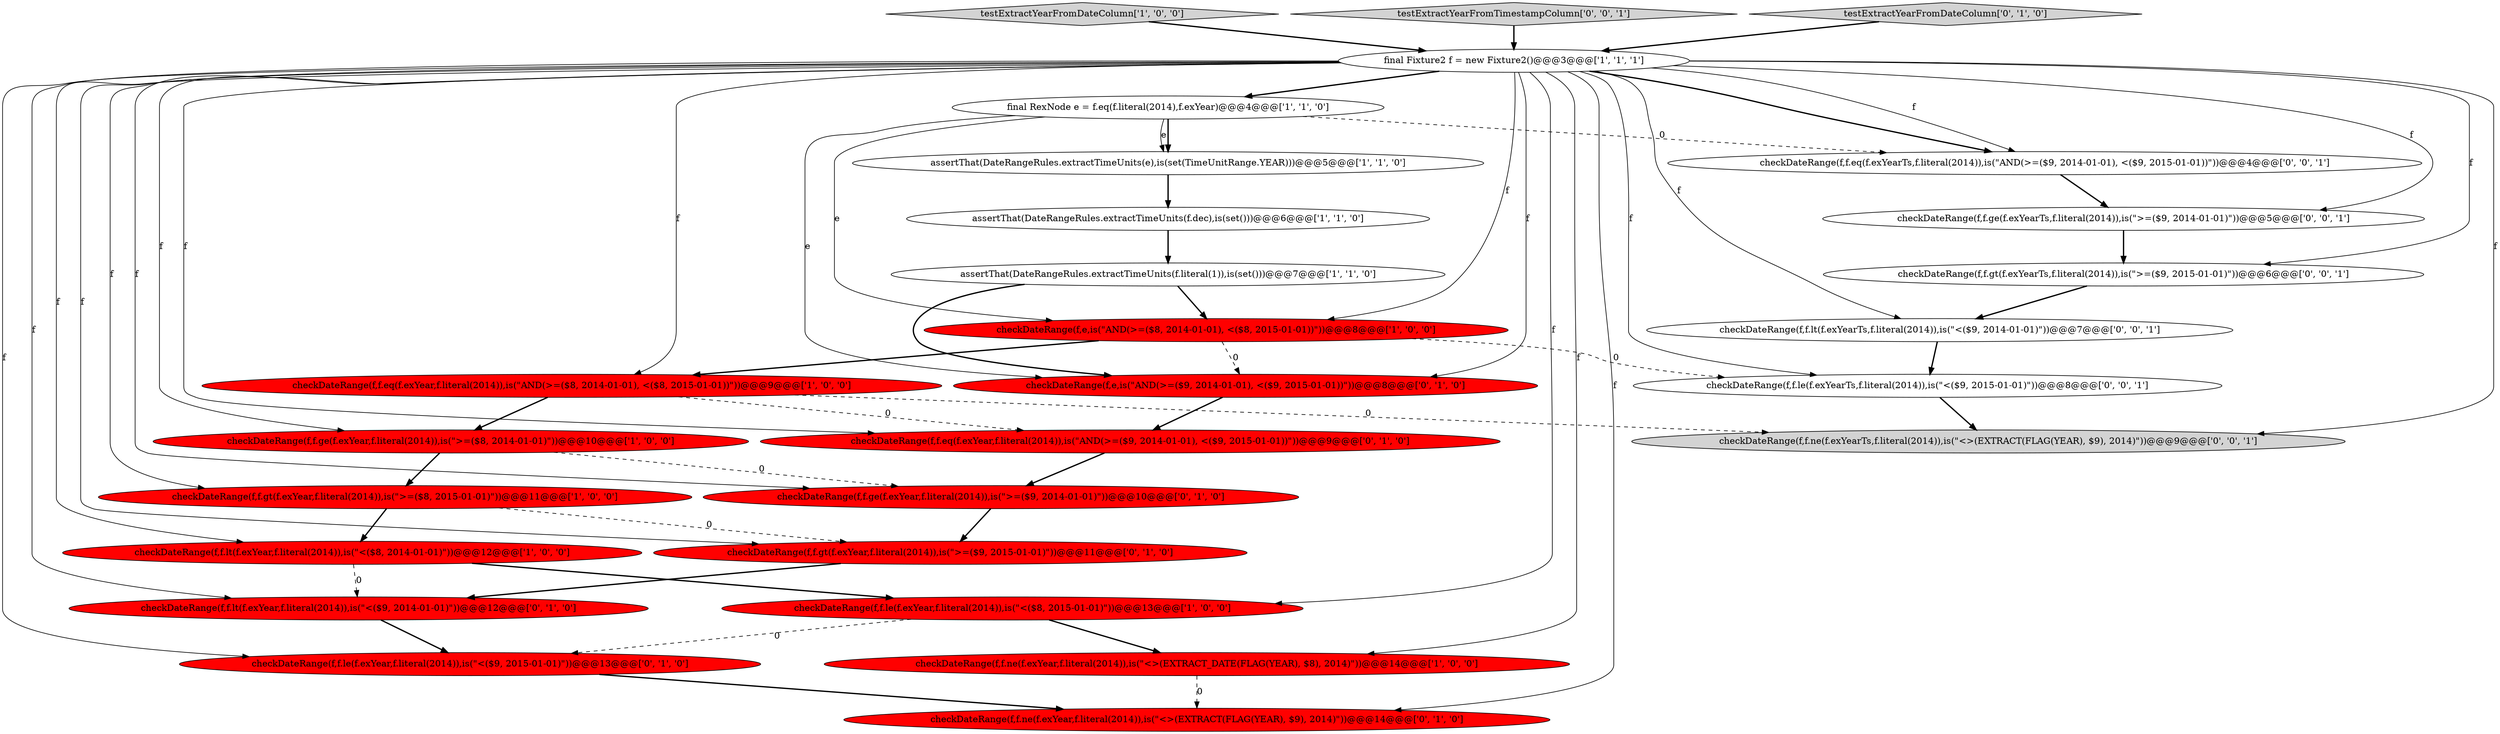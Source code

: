 digraph {
14 [style = filled, label = "checkDateRange(f,f.ge(f.exYear,f.literal(2014)),is(\">=($9, 2014-01-01)\"))@@@10@@@['0', '1', '0']", fillcolor = red, shape = ellipse image = "AAA1AAABBB2BBB"];
12 [style = filled, label = "checkDateRange(f,e,is(\"AND(>=($8, 2014-01-01), <($8, 2015-01-01))\"))@@@8@@@['1', '0', '0']", fillcolor = red, shape = ellipse image = "AAA1AAABBB1BBB"];
3 [style = filled, label = "checkDateRange(f,f.ge(f.exYear,f.literal(2014)),is(\">=($8, 2014-01-01)\"))@@@10@@@['1', '0', '0']", fillcolor = red, shape = ellipse image = "AAA1AAABBB1BBB"];
22 [style = filled, label = "checkDateRange(f,f.gt(f.exYearTs,f.literal(2014)),is(\">=($9, 2015-01-01)\"))@@@6@@@['0', '0', '1']", fillcolor = white, shape = ellipse image = "AAA0AAABBB3BBB"];
15 [style = filled, label = "checkDateRange(f,f.le(f.exYear,f.literal(2014)),is(\"<($9, 2015-01-01)\"))@@@13@@@['0', '1', '0']", fillcolor = red, shape = ellipse image = "AAA1AAABBB2BBB"];
1 [style = filled, label = "checkDateRange(f,f.eq(f.exYear,f.literal(2014)),is(\"AND(>=($8, 2014-01-01), <($8, 2015-01-01))\"))@@@9@@@['1', '0', '0']", fillcolor = red, shape = ellipse image = "AAA1AAABBB1BBB"];
7 [style = filled, label = "testExtractYearFromDateColumn['1', '0', '0']", fillcolor = lightgray, shape = diamond image = "AAA0AAABBB1BBB"];
8 [style = filled, label = "final Fixture2 f = new Fixture2()@@@3@@@['1', '1', '1']", fillcolor = white, shape = ellipse image = "AAA0AAABBB1BBB"];
27 [style = filled, label = "checkDateRange(f,f.eq(f.exYearTs,f.literal(2014)),is(\"AND(>=($9, 2014-01-01), <($9, 2015-01-01))\"))@@@4@@@['0', '0', '1']", fillcolor = white, shape = ellipse image = "AAA0AAABBB3BBB"];
17 [style = filled, label = "checkDateRange(f,f.gt(f.exYear,f.literal(2014)),is(\">=($9, 2015-01-01)\"))@@@11@@@['0', '1', '0']", fillcolor = red, shape = ellipse image = "AAA1AAABBB2BBB"];
25 [style = filled, label = "testExtractYearFromTimestampColumn['0', '0', '1']", fillcolor = lightgray, shape = diamond image = "AAA0AAABBB3BBB"];
16 [style = filled, label = "checkDateRange(f,f.ne(f.exYear,f.literal(2014)),is(\"<>(EXTRACT(FLAG(YEAR), $9), 2014)\"))@@@14@@@['0', '1', '0']", fillcolor = red, shape = ellipse image = "AAA1AAABBB2BBB"];
19 [style = filled, label = "checkDateRange(f,f.lt(f.exYear,f.literal(2014)),is(\"<($9, 2014-01-01)\"))@@@12@@@['0', '1', '0']", fillcolor = red, shape = ellipse image = "AAA1AAABBB2BBB"];
5 [style = filled, label = "assertThat(DateRangeRules.extractTimeUnits(f.literal(1)),is(set()))@@@7@@@['1', '1', '0']", fillcolor = white, shape = ellipse image = "AAA0AAABBB1BBB"];
21 [style = filled, label = "checkDateRange(f,f.ge(f.exYearTs,f.literal(2014)),is(\">=($9, 2014-01-01)\"))@@@5@@@['0', '0', '1']", fillcolor = white, shape = ellipse image = "AAA0AAABBB3BBB"];
4 [style = filled, label = "assertThat(DateRangeRules.extractTimeUnits(e),is(set(TimeUnitRange.YEAR)))@@@5@@@['1', '1', '0']", fillcolor = white, shape = ellipse image = "AAA0AAABBB1BBB"];
10 [style = filled, label = "checkDateRange(f,f.ne(f.exYear,f.literal(2014)),is(\"<>(EXTRACT_DATE(FLAG(YEAR), $8), 2014)\"))@@@14@@@['1', '0', '0']", fillcolor = red, shape = ellipse image = "AAA1AAABBB1BBB"];
2 [style = filled, label = "checkDateRange(f,f.gt(f.exYear,f.literal(2014)),is(\">=($8, 2015-01-01)\"))@@@11@@@['1', '0', '0']", fillcolor = red, shape = ellipse image = "AAA1AAABBB1BBB"];
6 [style = filled, label = "checkDateRange(f,f.lt(f.exYear,f.literal(2014)),is(\"<($8, 2014-01-01)\"))@@@12@@@['1', '0', '0']", fillcolor = red, shape = ellipse image = "AAA1AAABBB1BBB"];
26 [style = filled, label = "checkDateRange(f,f.ne(f.exYearTs,f.literal(2014)),is(\"<>(EXTRACT(FLAG(YEAR), $9), 2014)\"))@@@9@@@['0', '0', '1']", fillcolor = lightgray, shape = ellipse image = "AAA0AAABBB3BBB"];
13 [style = filled, label = "testExtractYearFromDateColumn['0', '1', '0']", fillcolor = lightgray, shape = diamond image = "AAA0AAABBB2BBB"];
23 [style = filled, label = "checkDateRange(f,f.lt(f.exYearTs,f.literal(2014)),is(\"<($9, 2014-01-01)\"))@@@7@@@['0', '0', '1']", fillcolor = white, shape = ellipse image = "AAA0AAABBB3BBB"];
18 [style = filled, label = "checkDateRange(f,e,is(\"AND(>=($9, 2014-01-01), <($9, 2015-01-01))\"))@@@8@@@['0', '1', '0']", fillcolor = red, shape = ellipse image = "AAA1AAABBB2BBB"];
24 [style = filled, label = "checkDateRange(f,f.le(f.exYearTs,f.literal(2014)),is(\"<($9, 2015-01-01)\"))@@@8@@@['0', '0', '1']", fillcolor = white, shape = ellipse image = "AAA0AAABBB3BBB"];
11 [style = filled, label = "assertThat(DateRangeRules.extractTimeUnits(f.dec),is(set()))@@@6@@@['1', '1', '0']", fillcolor = white, shape = ellipse image = "AAA0AAABBB1BBB"];
0 [style = filled, label = "final RexNode e = f.eq(f.literal(2014),f.exYear)@@@4@@@['1', '1', '0']", fillcolor = white, shape = ellipse image = "AAA0AAABBB1BBB"];
9 [style = filled, label = "checkDateRange(f,f.le(f.exYear,f.literal(2014)),is(\"<($8, 2015-01-01)\"))@@@13@@@['1', '0', '0']", fillcolor = red, shape = ellipse image = "AAA1AAABBB1BBB"];
20 [style = filled, label = "checkDateRange(f,f.eq(f.exYear,f.literal(2014)),is(\"AND(>=($9, 2014-01-01), <($9, 2015-01-01))\"))@@@9@@@['0', '1', '0']", fillcolor = red, shape = ellipse image = "AAA1AAABBB2BBB"];
0->18 [style = solid, label="e"];
8->2 [style = solid, label="f"];
8->14 [style = solid, label="f"];
0->4 [style = solid, label="e"];
8->20 [style = solid, label="f"];
1->26 [style = dashed, label="0"];
2->6 [style = bold, label=""];
8->23 [style = solid, label="f"];
8->6 [style = solid, label="f"];
1->3 [style = bold, label=""];
14->17 [style = bold, label=""];
20->14 [style = bold, label=""];
8->16 [style = solid, label="f"];
5->18 [style = bold, label=""];
0->27 [style = dashed, label="0"];
8->21 [style = solid, label="f"];
9->10 [style = bold, label=""];
7->8 [style = bold, label=""];
12->1 [style = bold, label=""];
15->16 [style = bold, label=""];
22->23 [style = bold, label=""];
8->18 [style = solid, label="f"];
17->19 [style = bold, label=""];
2->17 [style = dashed, label="0"];
8->17 [style = solid, label="f"];
3->14 [style = dashed, label="0"];
1->20 [style = dashed, label="0"];
8->0 [style = bold, label=""];
8->1 [style = solid, label="f"];
8->24 [style = solid, label="f"];
24->26 [style = bold, label=""];
11->5 [style = bold, label=""];
18->20 [style = bold, label=""];
23->24 [style = bold, label=""];
8->12 [style = solid, label="f"];
3->2 [style = bold, label=""];
5->12 [style = bold, label=""];
0->4 [style = bold, label=""];
21->22 [style = bold, label=""];
8->10 [style = solid, label="f"];
12->24 [style = dashed, label="0"];
8->27 [style = solid, label="f"];
6->19 [style = dashed, label="0"];
8->26 [style = solid, label="f"];
12->18 [style = dashed, label="0"];
25->8 [style = bold, label=""];
10->16 [style = dashed, label="0"];
13->8 [style = bold, label=""];
19->15 [style = bold, label=""];
6->9 [style = bold, label=""];
4->11 [style = bold, label=""];
8->27 [style = bold, label=""];
27->21 [style = bold, label=""];
8->3 [style = solid, label="f"];
0->12 [style = solid, label="e"];
8->9 [style = solid, label="f"];
8->15 [style = solid, label="f"];
9->15 [style = dashed, label="0"];
8->19 [style = solid, label="f"];
8->22 [style = solid, label="f"];
}
